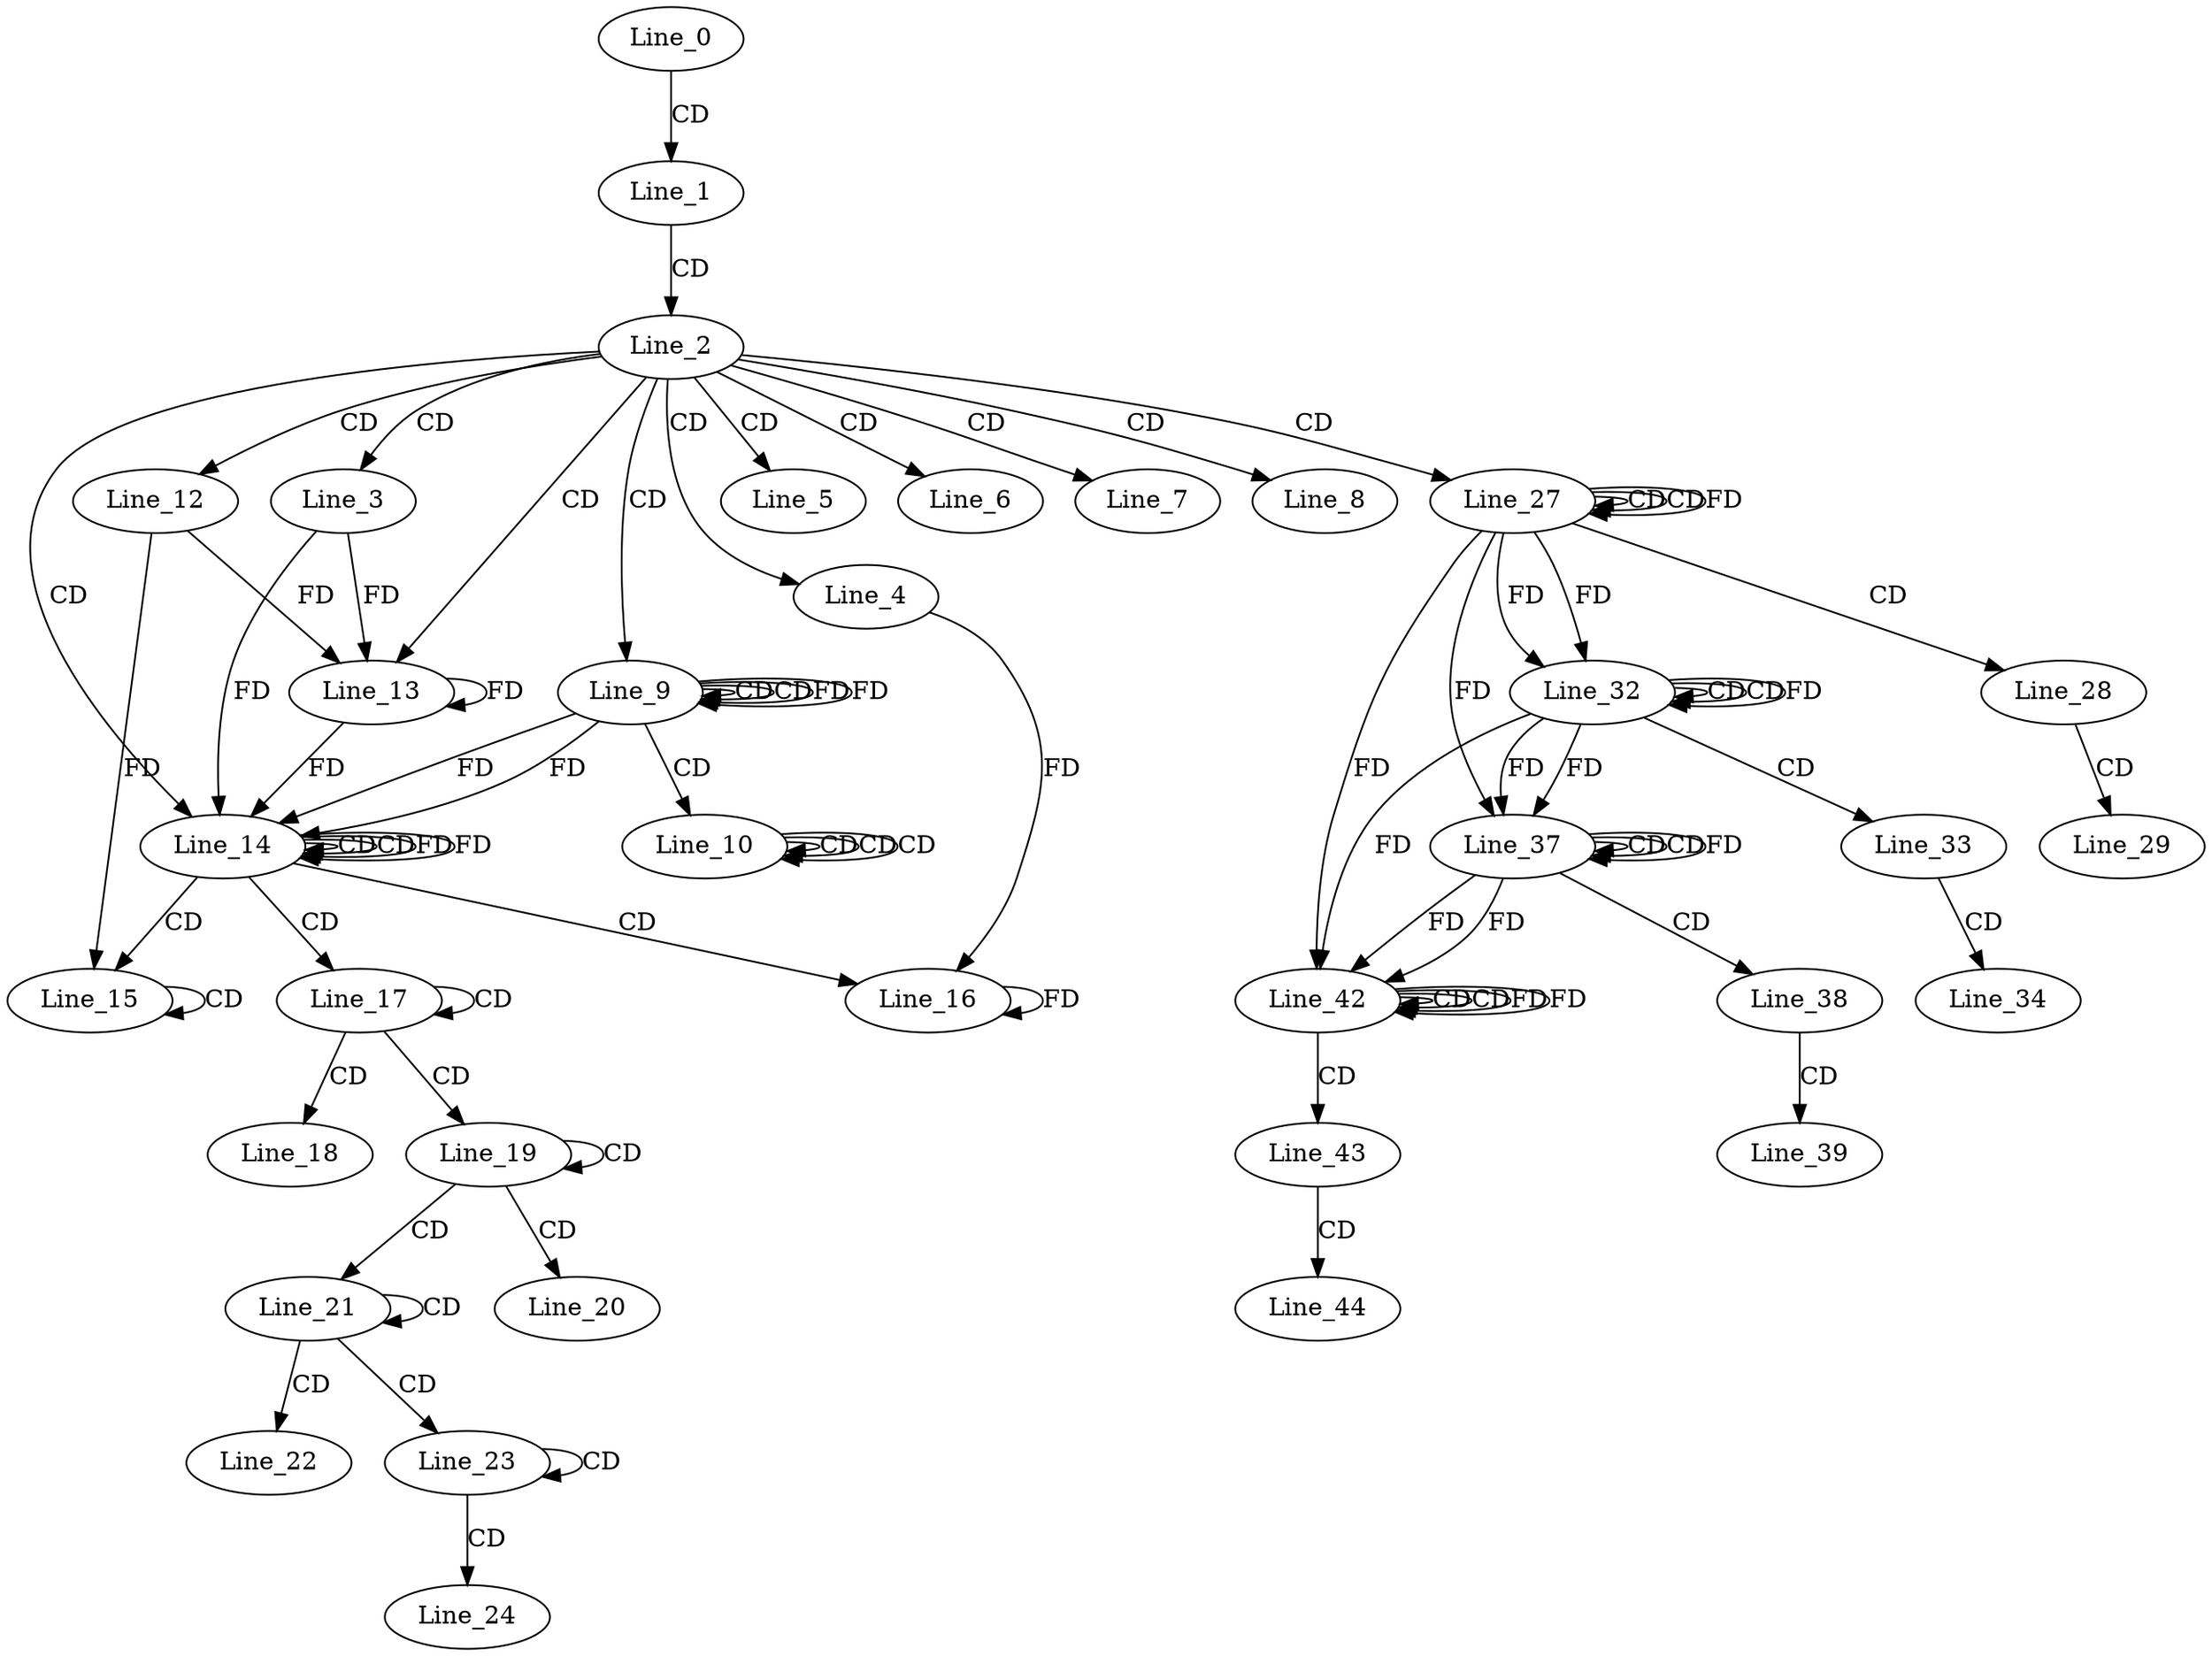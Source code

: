 digraph G {
  Line_0;
  Line_1;
  Line_2;
  Line_3;
  Line_4;
  Line_5;
  Line_6;
  Line_7;
  Line_8;
  Line_9;
  Line_9;
  Line_9;
  Line_10;
  Line_10;
  Line_10;
  Line_10;
  Line_12;
  Line_13;
  Line_13;
  Line_13;
  Line_14;
  Line_14;
  Line_14;
  Line_15;
  Line_15;
  Line_15;
  Line_16;
  Line_16;
  Line_17;
  Line_17;
  Line_18;
  Line_19;
  Line_19;
  Line_20;
  Line_21;
  Line_21;
  Line_22;
  Line_23;
  Line_23;
  Line_24;
  Line_27;
  Line_27;
  Line_27;
  Line_28;
  Line_29;
  Line_32;
  Line_32;
  Line_32;
  Line_33;
  Line_34;
  Line_37;
  Line_37;
  Line_37;
  Line_38;
  Line_39;
  Line_42;
  Line_42;
  Line_42;
  Line_43;
  Line_44;
  Line_0 -> Line_1 [ label="CD" ];
  Line_1 -> Line_2 [ label="CD" ];
  Line_2 -> Line_3 [ label="CD" ];
  Line_2 -> Line_4 [ label="CD" ];
  Line_2 -> Line_5 [ label="CD" ];
  Line_2 -> Line_6 [ label="CD" ];
  Line_2 -> Line_7 [ label="CD" ];
  Line_2 -> Line_8 [ label="CD" ];
  Line_2 -> Line_9 [ label="CD" ];
  Line_9 -> Line_9 [ label="CD" ];
  Line_9 -> Line_9 [ label="CD" ];
  Line_9 -> Line_9 [ label="FD" ];
  Line_9 -> Line_10 [ label="CD" ];
  Line_10 -> Line_10 [ label="CD" ];
  Line_10 -> Line_10 [ label="CD" ];
  Line_10 -> Line_10 [ label="CD" ];
  Line_2 -> Line_12 [ label="CD" ];
  Line_2 -> Line_13 [ label="CD" ];
  Line_3 -> Line_13 [ label="FD" ];
  Line_13 -> Line_13 [ label="FD" ];
  Line_12 -> Line_13 [ label="FD" ];
  Line_2 -> Line_14 [ label="CD" ];
  Line_14 -> Line_14 [ label="CD" ];
  Line_9 -> Line_14 [ label="FD" ];
  Line_3 -> Line_14 [ label="FD" ];
  Line_13 -> Line_14 [ label="FD" ];
  Line_14 -> Line_14 [ label="CD" ];
  Line_14 -> Line_14 [ label="FD" ];
  Line_9 -> Line_14 [ label="FD" ];
  Line_14 -> Line_15 [ label="CD" ];
  Line_15 -> Line_15 [ label="CD" ];
  Line_12 -> Line_15 [ label="FD" ];
  Line_14 -> Line_16 [ label="CD" ];
  Line_16 -> Line_16 [ label="FD" ];
  Line_4 -> Line_16 [ label="FD" ];
  Line_14 -> Line_17 [ label="CD" ];
  Line_17 -> Line_17 [ label="CD" ];
  Line_17 -> Line_18 [ label="CD" ];
  Line_17 -> Line_19 [ label="CD" ];
  Line_19 -> Line_19 [ label="CD" ];
  Line_19 -> Line_20 [ label="CD" ];
  Line_19 -> Line_21 [ label="CD" ];
  Line_21 -> Line_21 [ label="CD" ];
  Line_21 -> Line_22 [ label="CD" ];
  Line_21 -> Line_23 [ label="CD" ];
  Line_23 -> Line_23 [ label="CD" ];
  Line_23 -> Line_24 [ label="CD" ];
  Line_2 -> Line_27 [ label="CD" ];
  Line_27 -> Line_27 [ label="CD" ];
  Line_27 -> Line_27 [ label="CD" ];
  Line_27 -> Line_27 [ label="FD" ];
  Line_27 -> Line_28 [ label="CD" ];
  Line_28 -> Line_29 [ label="CD" ];
  Line_32 -> Line_32 [ label="CD" ];
  Line_27 -> Line_32 [ label="FD" ];
  Line_32 -> Line_32 [ label="CD" ];
  Line_32 -> Line_32 [ label="FD" ];
  Line_27 -> Line_32 [ label="FD" ];
  Line_32 -> Line_33 [ label="CD" ];
  Line_33 -> Line_34 [ label="CD" ];
  Line_37 -> Line_37 [ label="CD" ];
  Line_32 -> Line_37 [ label="FD" ];
  Line_37 -> Line_37 [ label="CD" ];
  Line_37 -> Line_37 [ label="FD" ];
  Line_32 -> Line_37 [ label="FD" ];
  Line_27 -> Line_37 [ label="FD" ];
  Line_37 -> Line_38 [ label="CD" ];
  Line_38 -> Line_39 [ label="CD" ];
  Line_42 -> Line_42 [ label="CD" ];
  Line_37 -> Line_42 [ label="FD" ];
  Line_42 -> Line_42 [ label="CD" ];
  Line_42 -> Line_42 [ label="FD" ];
  Line_37 -> Line_42 [ label="FD" ];
  Line_32 -> Line_42 [ label="FD" ];
  Line_27 -> Line_42 [ label="FD" ];
  Line_42 -> Line_43 [ label="CD" ];
  Line_43 -> Line_44 [ label="CD" ];
  Line_9 -> Line_9 [ label="FD" ];
  Line_14 -> Line_14 [ label="FD" ];
  Line_42 -> Line_42 [ label="FD" ];
}
